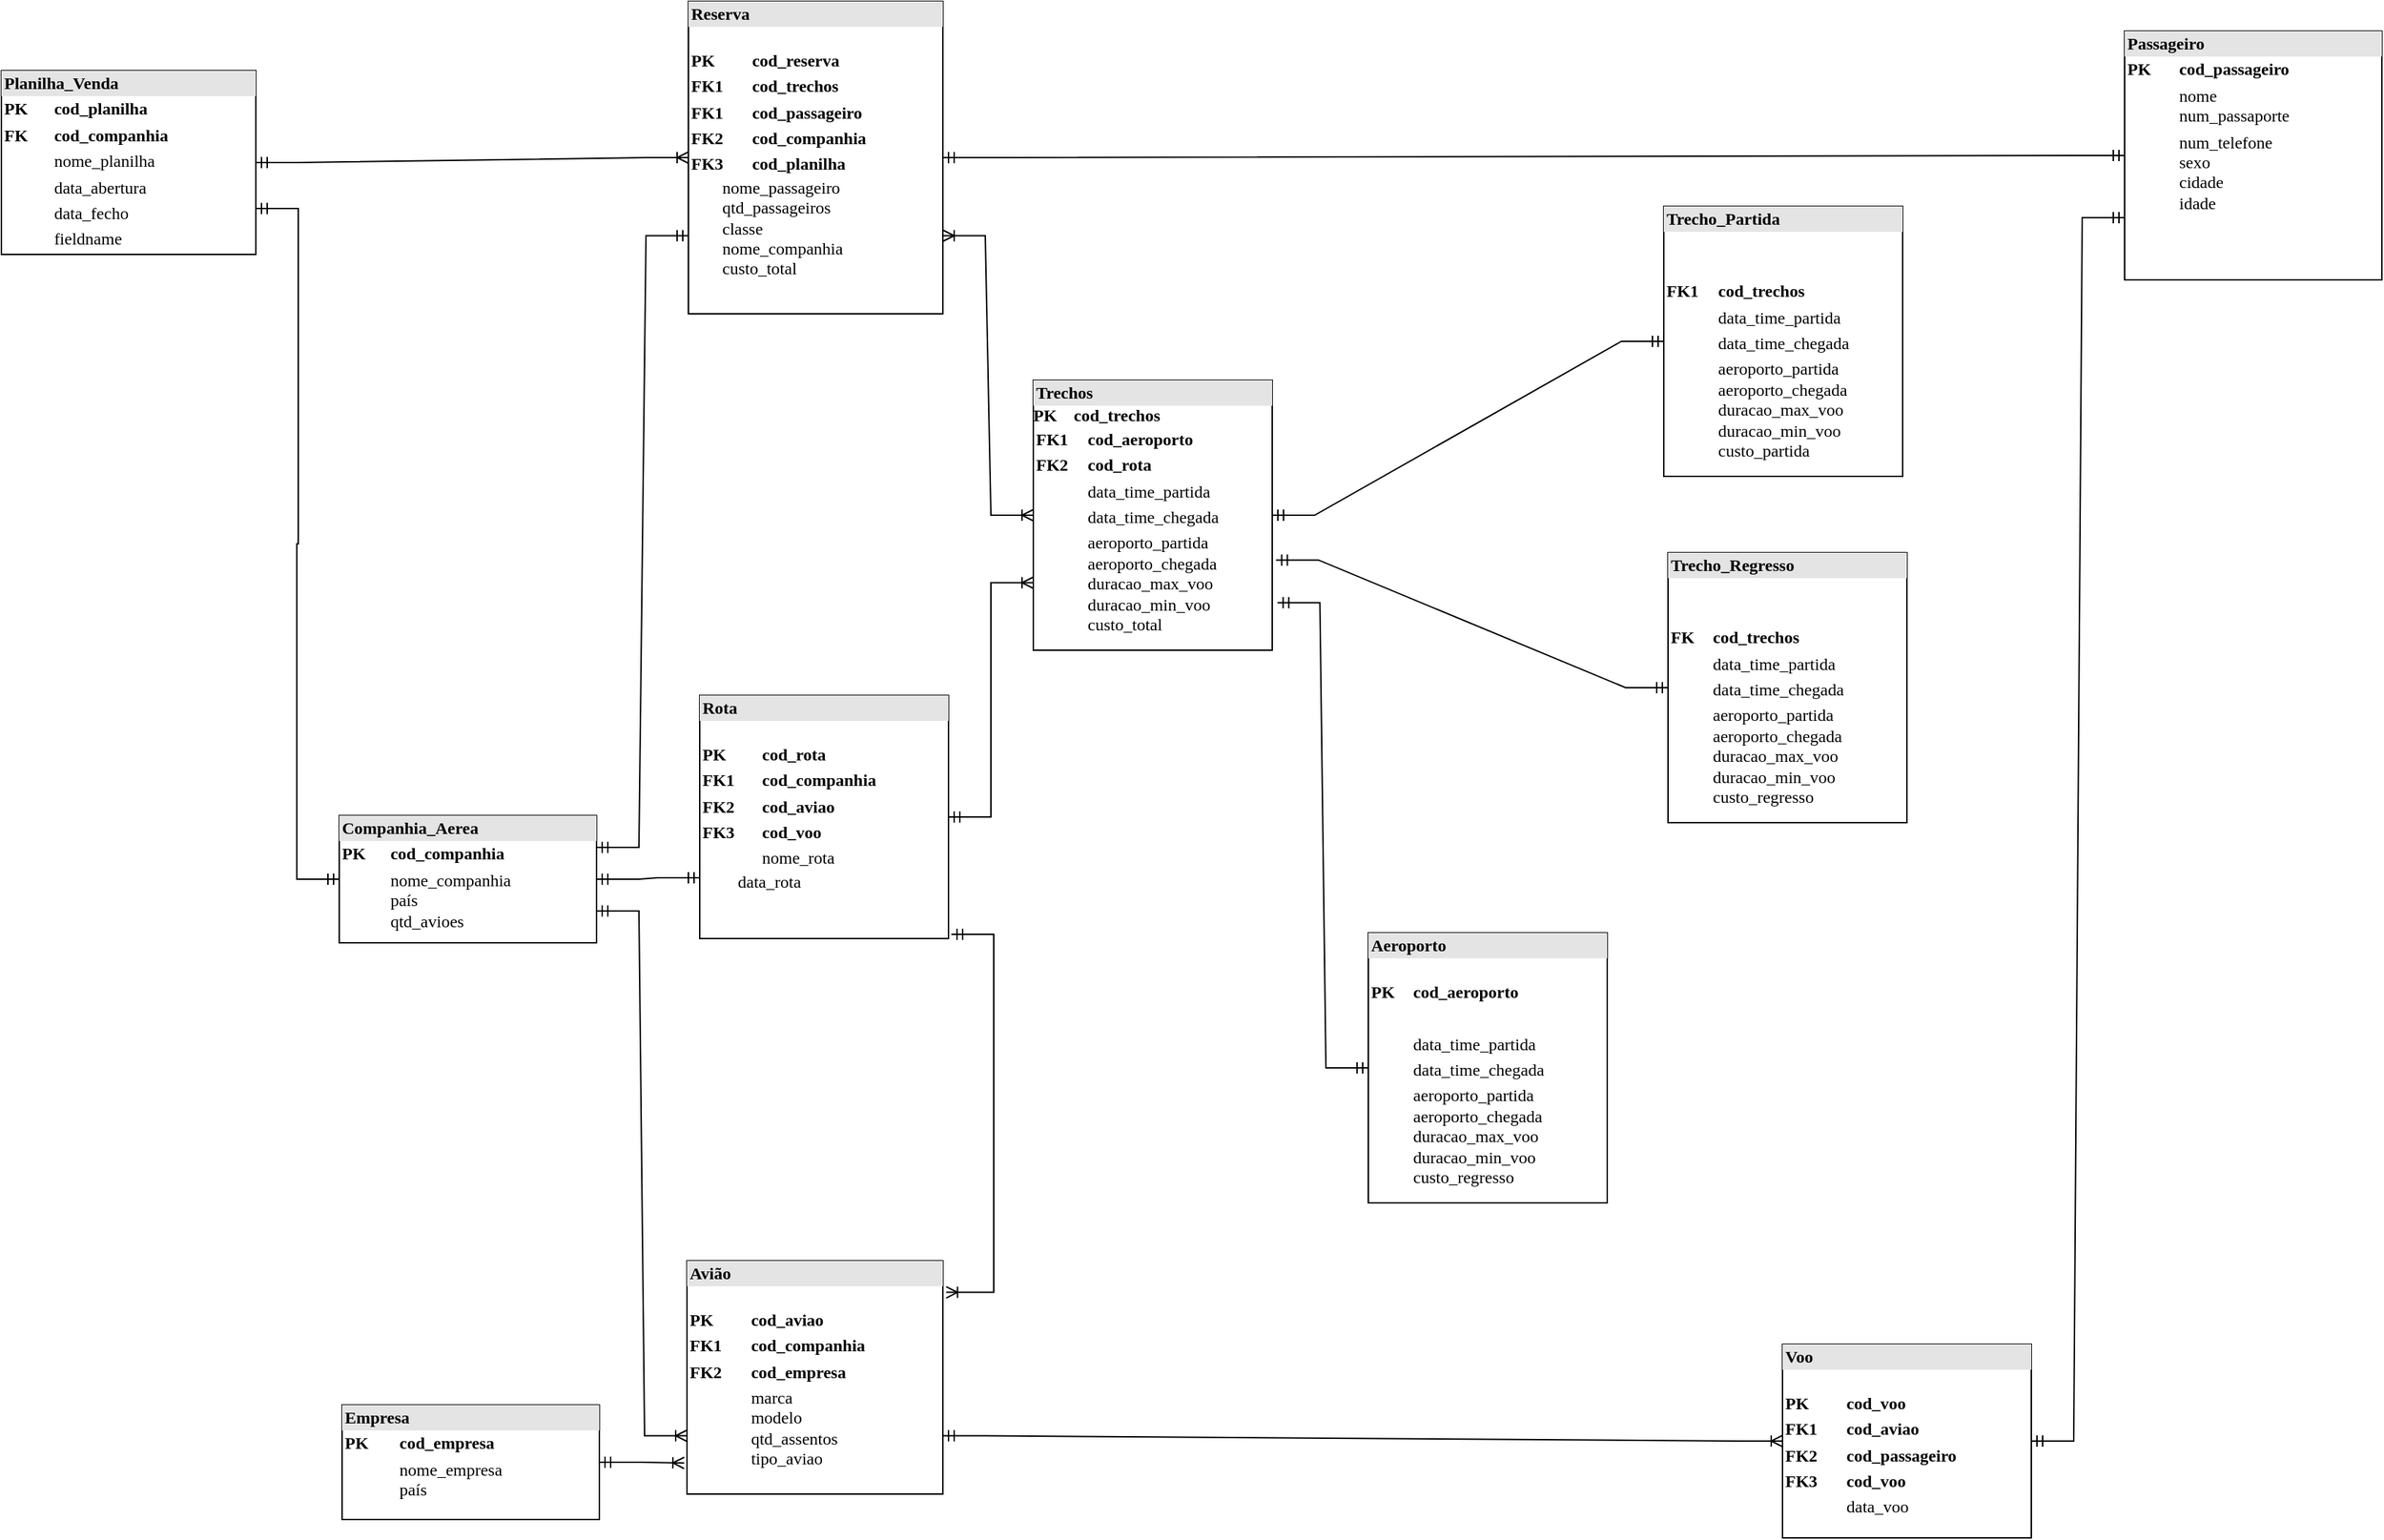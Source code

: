 <mxfile version="20.8.18" type="github">
  <diagram name="Page-1" id="2ca16b54-16f6-2749-3443-fa8db7711227">
    <mxGraphModel dx="3250" dy="1152" grid="0" gridSize="10" guides="1" tooltips="1" connect="1" arrows="1" fold="1" page="1" pageScale="1" pageWidth="1100" pageHeight="850" background="none" math="0" shadow="0">
      <root>
        <mxCell id="0" />
        <mxCell id="1" parent="0" />
        <mxCell id="2ed32ef02a7f4228-12" value="&lt;div style=&quot;box-sizing: border-box ; width: 100% ; background: #e4e4e4 ; padding: 2px&quot;&gt;&lt;b&gt;Planilha_Venda&lt;/b&gt;&lt;/div&gt;&lt;table style=&quot;width: 100% ; font-size: 1em&quot; cellpadding=&quot;2&quot; cellspacing=&quot;0&quot;&gt;&lt;tbody&gt;&lt;tr&gt;&lt;td&gt;&lt;b&gt;PK&lt;/b&gt;&lt;/td&gt;&lt;td&gt;&lt;b&gt;cod_planilha&lt;/b&gt;&lt;/td&gt;&lt;/tr&gt;&lt;tr&gt;&lt;td&gt;&lt;b&gt;FK&lt;/b&gt;&lt;/td&gt;&lt;td&gt;&lt;b&gt;cod_companhia&lt;/b&gt;&lt;/td&gt;&lt;/tr&gt;&lt;tr&gt;&lt;td&gt;&lt;/td&gt;&lt;td&gt;nome_planilha&lt;/td&gt;&lt;/tr&gt;&lt;tr&gt;&lt;td&gt;&lt;br&gt;&lt;/td&gt;&lt;td&gt;data_abertura&lt;/td&gt;&lt;/tr&gt;&lt;tr&gt;&lt;td&gt;&lt;br&gt;&lt;/td&gt;&lt;td&gt;data_fecho&lt;/td&gt;&lt;/tr&gt;&lt;tr&gt;&lt;td&gt;&lt;br&gt;&lt;/td&gt;&lt;td&gt;fieldname&lt;br&gt;&lt;/td&gt;&lt;/tr&gt;&lt;/tbody&gt;&lt;/table&gt;" style="verticalAlign=top;align=left;overflow=fill;html=1;rounded=0;shadow=0;comic=0;labelBackgroundColor=none;strokeWidth=1;fontFamily=Verdana;fontSize=12" parent="1" vertex="1">
          <mxGeometry x="-710" y="212" width="180" height="130" as="geometry" />
        </mxCell>
        <mxCell id="DgVWUGRoaU3tuhvogsSI-14" value="&lt;div style=&quot;box-sizing: border-box ; width: 100% ; background: #e4e4e4 ; padding: 2px&quot;&gt;&lt;b&gt;Reserva&lt;/b&gt;&lt;/div&gt;&lt;br&gt;&lt;table style=&quot;width: 100% ; font-size: 1em&quot; cellpadding=&quot;2&quot; cellspacing=&quot;0&quot;&gt;&lt;tbody&gt;&lt;tr&gt;&lt;td&gt;&lt;b&gt;PK&lt;/b&gt;&lt;/td&gt;&lt;td&gt;&lt;b&gt;cod_reserva&lt;br&gt;&lt;/b&gt;&lt;/td&gt;&lt;/tr&gt;&lt;tr&gt;&lt;td&gt;&lt;b&gt;FK1&lt;/b&gt;&lt;/td&gt;&lt;td&gt;&lt;b&gt;cod_trechos&lt;/b&gt;&lt;/td&gt;&lt;/tr&gt;&lt;tr&gt;&lt;td&gt;&lt;b&gt;FK1&lt;/b&gt;&lt;/td&gt;&lt;td&gt;&lt;b&gt;cod_passageiro&lt;/b&gt;&lt;/td&gt;&lt;/tr&gt;&lt;tr&gt;&lt;td&gt;&lt;b&gt;FK2&lt;/b&gt;&lt;/td&gt;&lt;td&gt;&lt;b&gt;cod_companhia&lt;/b&gt;&lt;/td&gt;&lt;/tr&gt;&lt;tr&gt;&lt;td&gt;&lt;b&gt;FK3&lt;/b&gt;&lt;/td&gt;&lt;td&gt;&lt;b&gt;cod_planilha&lt;br&gt;&lt;/b&gt;&lt;/td&gt;&lt;/tr&gt;&lt;/tbody&gt;&lt;/table&gt;&amp;nbsp; &amp;nbsp; &amp;nbsp; &amp;nbsp; nome_passageiro&lt;br&gt;&amp;nbsp; &amp;nbsp; &amp;nbsp; &amp;nbsp; qtd_passageiros&lt;br&gt;&amp;nbsp; &amp;nbsp; &amp;nbsp; &amp;nbsp; classe&lt;br&gt;&amp;nbsp; &amp;nbsp; &amp;nbsp; &amp;nbsp; nome_companhia&lt;br&gt;&amp;nbsp; &amp;nbsp; &amp;nbsp; &amp;nbsp; custo_total&lt;br&gt;&amp;nbsp; &amp;nbsp; &amp;nbsp; &amp;nbsp;&amp;nbsp;" style="verticalAlign=top;align=left;overflow=fill;html=1;rounded=0;shadow=0;comic=0;labelBackgroundColor=none;strokeWidth=1;fontFamily=Verdana;fontSize=12" vertex="1" parent="1">
          <mxGeometry x="-224" y="163" width="180" height="221" as="geometry" />
        </mxCell>
        <mxCell id="DgVWUGRoaU3tuhvogsSI-17" value="" style="edgeStyle=entityRelationEdgeStyle;fontSize=12;html=1;endArrow=ERoneToMany;startArrow=ERmandOne;rounded=0;exitX=1;exitY=0.5;exitDx=0;exitDy=0;entryX=0;entryY=0.5;entryDx=0;entryDy=0;" edge="1" parent="1" source="2ed32ef02a7f4228-12" target="DgVWUGRoaU3tuhvogsSI-14">
          <mxGeometry width="100" height="100" relative="1" as="geometry">
            <mxPoint x="-299" y="445" as="sourcePoint" />
            <mxPoint x="-199" y="345" as="targetPoint" />
          </mxGeometry>
        </mxCell>
        <mxCell id="DgVWUGRoaU3tuhvogsSI-18" value="&lt;div style=&quot;box-sizing: border-box ; width: 100% ; background: #e4e4e4 ; padding: 2px&quot;&gt;&lt;b&gt;Passageiro&lt;/b&gt;&lt;/div&gt;&lt;table style=&quot;width: 100% ; font-size: 1em&quot; cellpadding=&quot;2&quot; cellspacing=&quot;0&quot;&gt;&lt;tbody&gt;&lt;tr&gt;&lt;td&gt;&lt;b&gt;PK&lt;/b&gt;&lt;/td&gt;&lt;td&gt;&lt;b&gt;cod_passageiro&lt;/b&gt;&lt;/td&gt;&lt;/tr&gt;&lt;tr&gt;&lt;td&gt;&lt;/td&gt;&lt;td&gt;nome&lt;br&gt;num_passaporte&lt;/td&gt;&lt;/tr&gt;&lt;tr&gt;&lt;td&gt;&lt;span style=&quot;white-space: pre;&quot;&gt;	&lt;/span&gt;&lt;/td&gt;&lt;td&gt;num_telefone&lt;br&gt;sexo&lt;br&gt;cidade&lt;br&gt;idade&lt;/td&gt;&lt;/tr&gt;&lt;/tbody&gt;&lt;/table&gt;" style="verticalAlign=top;align=left;overflow=fill;html=1;rounded=0;shadow=0;comic=0;labelBackgroundColor=none;strokeWidth=1;fontFamily=Verdana;fontSize=12" vertex="1" parent="1">
          <mxGeometry x="792" y="184" width="182" height="176" as="geometry" />
        </mxCell>
        <mxCell id="DgVWUGRoaU3tuhvogsSI-19" value="" style="edgeStyle=entityRelationEdgeStyle;fontSize=12;html=1;endArrow=ERmandOne;startArrow=ERmandOne;rounded=0;entryX=0;entryY=0.5;entryDx=0;entryDy=0;exitX=1;exitY=0.5;exitDx=0;exitDy=0;" edge="1" parent="1" source="DgVWUGRoaU3tuhvogsSI-14" target="DgVWUGRoaU3tuhvogsSI-18">
          <mxGeometry width="100" height="100" relative="1" as="geometry">
            <mxPoint x="48" y="305" as="sourcePoint" />
            <mxPoint x="203" y="356" as="targetPoint" />
          </mxGeometry>
        </mxCell>
        <mxCell id="DgVWUGRoaU3tuhvogsSI-23" value="&lt;div style=&quot;box-sizing: border-box ; width: 100% ; background: #e4e4e4 ; padding: 2px&quot;&gt;&lt;b&gt;Companhia_Aerea&lt;/b&gt;&lt;/div&gt;&lt;table style=&quot;width: 100% ; font-size: 1em&quot; cellpadding=&quot;2&quot; cellspacing=&quot;0&quot;&gt;&lt;tbody&gt;&lt;tr&gt;&lt;td&gt;&lt;b&gt;PK&lt;/b&gt;&lt;/td&gt;&lt;td&gt;&lt;b&gt;cod_companhia&lt;/b&gt;&lt;/td&gt;&lt;/tr&gt;&lt;tr&gt;&lt;td&gt;&lt;/td&gt;&lt;td&gt;nome_companhia&lt;br&gt;país&lt;br&gt;qtd_avioes&lt;/td&gt;&lt;/tr&gt;&lt;tr&gt;&lt;td&gt;&lt;span style=&quot;white-space: pre;&quot;&gt;	&lt;/span&gt;&lt;/td&gt;&lt;td&gt;&lt;br&gt;&lt;/td&gt;&lt;/tr&gt;&lt;/tbody&gt;&lt;/table&gt;" style="verticalAlign=top;align=left;overflow=fill;html=1;rounded=0;shadow=0;comic=0;labelBackgroundColor=none;strokeWidth=1;fontFamily=Verdana;fontSize=12" vertex="1" parent="1">
          <mxGeometry x="-471" y="739" width="182" height="90" as="geometry" />
        </mxCell>
        <mxCell id="DgVWUGRoaU3tuhvogsSI-25" value="" style="edgeStyle=entityRelationEdgeStyle;fontSize=12;html=1;endArrow=ERmandOne;startArrow=ERmandOne;rounded=0;exitX=1;exitY=0.25;exitDx=0;exitDy=0;entryX=0;entryY=0.75;entryDx=0;entryDy=0;" edge="1" parent="1" source="DgVWUGRoaU3tuhvogsSI-23" target="DgVWUGRoaU3tuhvogsSI-14">
          <mxGeometry width="100" height="100" relative="1" as="geometry">
            <mxPoint x="-274.91" y="720.5" as="sourcePoint" />
            <mxPoint x="-252.91" y="497.614" as="targetPoint" />
          </mxGeometry>
        </mxCell>
        <mxCell id="DgVWUGRoaU3tuhvogsSI-27" value="" style="edgeStyle=entityRelationEdgeStyle;fontSize=12;html=1;endArrow=ERmandOne;startArrow=ERmandOne;rounded=0;exitX=1;exitY=0.5;exitDx=0;exitDy=0;entryX=0;entryY=0.75;entryDx=0;entryDy=0;" edge="1" parent="1" source="DgVWUGRoaU3tuhvogsSI-23" target="DgVWUGRoaU3tuhvogsSI-50">
          <mxGeometry width="100" height="100" relative="1" as="geometry">
            <mxPoint x="-316.91" y="770.5" as="sourcePoint" />
            <mxPoint x="-204" y="713" as="targetPoint" />
          </mxGeometry>
        </mxCell>
        <mxCell id="DgVWUGRoaU3tuhvogsSI-28" value="&lt;div style=&quot;box-sizing: border-box ; width: 100% ; background: #e4e4e4 ; padding: 2px&quot;&gt;&lt;b&gt;Avião&lt;/b&gt;&lt;/div&gt;&lt;br&gt;&lt;table style=&quot;width: 100% ; font-size: 1em&quot; cellpadding=&quot;2&quot; cellspacing=&quot;0&quot;&gt;&lt;tbody&gt;&lt;tr&gt;&lt;td&gt;&lt;b&gt;PK&lt;/b&gt;&lt;/td&gt;&lt;td&gt;&lt;b&gt;cod_aviao&lt;br&gt;&lt;/b&gt;&lt;/td&gt;&lt;/tr&gt;&lt;tr&gt;&lt;td&gt;&lt;b&gt;FK1&lt;/b&gt;&lt;/td&gt;&lt;td&gt;&lt;b&gt;cod_companhia&lt;/b&gt;&lt;/td&gt;&lt;/tr&gt;&lt;tr&gt;&lt;td&gt;&lt;b&gt;FK2&lt;/b&gt;&lt;/td&gt;&lt;td&gt;&lt;b&gt;cod_empresa&lt;/b&gt;&lt;/td&gt;&lt;/tr&gt;&lt;tr&gt;&lt;td&gt;&lt;br&gt;&lt;/td&gt;&lt;td&gt;marca&lt;br&gt;modelo&lt;br&gt;qtd_assentos&lt;br&gt;tipo_aviao&lt;/td&gt;&lt;/tr&gt;&lt;tr&gt;&lt;td&gt;&lt;/td&gt;&lt;td&gt;&lt;br&gt;&lt;/td&gt;&lt;/tr&gt;&lt;/tbody&gt;&lt;/table&gt;&lt;br&gt;&amp;nbsp; &amp;nbsp; &amp;nbsp; &amp;nbsp;&amp;nbsp;" style="verticalAlign=top;align=left;overflow=fill;html=1;rounded=0;shadow=0;comic=0;labelBackgroundColor=none;strokeWidth=1;fontFamily=Verdana;fontSize=12" vertex="1" parent="1">
          <mxGeometry x="-225" y="1054" width="181" height="165" as="geometry" />
        </mxCell>
        <mxCell id="DgVWUGRoaU3tuhvogsSI-29" value="" style="edgeStyle=entityRelationEdgeStyle;fontSize=12;html=1;endArrow=ERoneToMany;startArrow=ERmandOne;rounded=0;entryX=0;entryY=0.75;entryDx=0;entryDy=0;exitX=1;exitY=0.75;exitDx=0;exitDy=0;" edge="1" parent="1" source="DgVWUGRoaU3tuhvogsSI-23" target="DgVWUGRoaU3tuhvogsSI-28">
          <mxGeometry width="100" height="100" relative="1" as="geometry">
            <mxPoint x="-320.91" y="806.5" as="sourcePoint" />
            <mxPoint x="-205.91" y="672.5" as="targetPoint" />
          </mxGeometry>
        </mxCell>
        <mxCell id="DgVWUGRoaU3tuhvogsSI-33" value="&lt;div style=&quot;box-sizing: border-box ; width: 100% ; background: #e4e4e4 ; padding: 2px&quot;&gt;&lt;b&gt;Voo&lt;/b&gt;&lt;/div&gt;&lt;br&gt;&lt;table style=&quot;width: 100% ; font-size: 1em&quot; cellpadding=&quot;2&quot; cellspacing=&quot;0&quot;&gt;&lt;tbody&gt;&lt;tr&gt;&lt;td&gt;&lt;b&gt;PK&lt;/b&gt;&lt;/td&gt;&lt;td&gt;&lt;b&gt;cod_voo&lt;br&gt;&lt;/b&gt;&lt;/td&gt;&lt;/tr&gt;&lt;tr&gt;&lt;td&gt;&lt;b&gt;FK1&lt;/b&gt;&lt;/td&gt;&lt;td&gt;&lt;b&gt;cod_aviao&lt;br&gt;&lt;/b&gt;&lt;/td&gt;&lt;/tr&gt;&lt;tr&gt;&lt;td&gt;&lt;b&gt;FK2&lt;/b&gt;&lt;/td&gt;&lt;td&gt;&lt;b&gt;cod_passageiro&lt;/b&gt;&lt;/td&gt;&lt;/tr&gt;&lt;tr&gt;&lt;td&gt;&lt;b&gt;FK3&lt;/b&gt;&lt;/td&gt;&lt;td&gt;&lt;b&gt;cod_voo&lt;/b&gt;&lt;/td&gt;&lt;/tr&gt;&lt;tr&gt;&lt;td&gt;&lt;/td&gt;&lt;td&gt;data_voo&lt;br&gt;&lt;/td&gt;&lt;/tr&gt;&lt;/tbody&gt;&lt;/table&gt;&amp;nbsp; &amp;nbsp; &amp;nbsp; &amp;nbsp; &amp;nbsp;&lt;br&gt;&amp;nbsp; &amp;nbsp; &amp;nbsp; &amp;nbsp;&amp;nbsp;" style="verticalAlign=top;align=left;overflow=fill;html=1;rounded=0;shadow=0;comic=0;labelBackgroundColor=none;strokeWidth=1;fontFamily=Verdana;fontSize=12" vertex="1" parent="1">
          <mxGeometry x="550" y="1113" width="176" height="137" as="geometry" />
        </mxCell>
        <mxCell id="DgVWUGRoaU3tuhvogsSI-34" value="" style="edgeStyle=entityRelationEdgeStyle;fontSize=12;html=1;endArrow=ERmandOne;startArrow=ERmandOne;rounded=0;exitX=1;exitY=0.5;exitDx=0;exitDy=0;entryX=0;entryY=0.75;entryDx=0;entryDy=0;" edge="1" parent="1" source="DgVWUGRoaU3tuhvogsSI-33" target="DgVWUGRoaU3tuhvogsSI-18">
          <mxGeometry width="100" height="100" relative="1" as="geometry">
            <mxPoint x="194.09" y="542.5" as="sourcePoint" />
            <mxPoint x="510" y="465" as="targetPoint" />
          </mxGeometry>
        </mxCell>
        <mxCell id="DgVWUGRoaU3tuhvogsSI-35" value="" style="edgeStyle=entityRelationEdgeStyle;fontSize=12;html=1;endArrow=ERoneToMany;startArrow=ERmandOne;rounded=0;exitX=1;exitY=0.75;exitDx=0;exitDy=0;" edge="1" parent="1" source="DgVWUGRoaU3tuhvogsSI-28" target="DgVWUGRoaU3tuhvogsSI-33">
          <mxGeometry width="100" height="100" relative="1" as="geometry">
            <mxPoint x="75.09" y="760.5" as="sourcePoint" />
            <mxPoint x="175.09" y="660.5" as="targetPoint" />
          </mxGeometry>
        </mxCell>
        <mxCell id="DgVWUGRoaU3tuhvogsSI-37" value="&lt;div style=&quot;box-sizing: border-box ; width: 100% ; background: #e4e4e4 ; padding: 2px&quot;&gt;&lt;b&gt;Empresa&lt;/b&gt;&lt;/div&gt;&lt;table style=&quot;width: 100% ; font-size: 1em&quot; cellpadding=&quot;2&quot; cellspacing=&quot;0&quot;&gt;&lt;tbody&gt;&lt;tr&gt;&lt;td&gt;&lt;b&gt;PK&lt;/b&gt;&lt;/td&gt;&lt;td&gt;&lt;b&gt;cod_empresa&lt;/b&gt;&lt;/td&gt;&lt;/tr&gt;&lt;tr&gt;&lt;td&gt;&lt;/td&gt;&lt;td&gt;nome_empresa&lt;br&gt;país&lt;br&gt;&lt;/td&gt;&lt;/tr&gt;&lt;tr&gt;&lt;td&gt;&lt;span style=&quot;white-space: pre;&quot;&gt;	&lt;/span&gt;&lt;/td&gt;&lt;td&gt;&lt;br&gt;&lt;/td&gt;&lt;/tr&gt;&lt;/tbody&gt;&lt;/table&gt;" style="verticalAlign=top;align=left;overflow=fill;html=1;rounded=0;shadow=0;comic=0;labelBackgroundColor=none;strokeWidth=1;fontFamily=Verdana;fontSize=12" vertex="1" parent="1">
          <mxGeometry x="-469" y="1156" width="182" height="81" as="geometry" />
        </mxCell>
        <mxCell id="DgVWUGRoaU3tuhvogsSI-39" value="" style="edgeStyle=entityRelationEdgeStyle;fontSize=12;html=1;endArrow=ERoneToMany;startArrow=ERmandOne;rounded=0;exitX=1;exitY=0.5;exitDx=0;exitDy=0;" edge="1" parent="1" source="DgVWUGRoaU3tuhvogsSI-37">
          <mxGeometry width="100" height="100" relative="1" as="geometry">
            <mxPoint x="351.09" y="958.5" as="sourcePoint" />
            <mxPoint x="-227" y="1197" as="targetPoint" />
          </mxGeometry>
        </mxCell>
        <mxCell id="DgVWUGRoaU3tuhvogsSI-40" value="&lt;div style=&quot;box-sizing: border-box ; width: 100% ; background: #e4e4e4 ; padding: 2px&quot;&gt;&lt;b&gt;Trecho_Partida&lt;/b&gt;&lt;/div&gt;&lt;br&gt;&lt;table style=&quot;width: 100% ; font-size: 1em&quot; cellpadding=&quot;2&quot; cellspacing=&quot;0&quot;&gt;&lt;tbody&gt;&lt;tr&gt;&lt;td&gt;&lt;br&gt;&lt;/td&gt;&lt;td&gt;&lt;br&gt;&lt;/td&gt;&lt;/tr&gt;&lt;tr&gt;&lt;td&gt;&lt;b&gt;FK1&lt;/b&gt;&lt;/td&gt;&lt;td&gt;&lt;b&gt;cod_trechos&lt;br&gt;&lt;/b&gt;&lt;/td&gt;&lt;/tr&gt;&lt;tr&gt;&lt;td&gt;&lt;br&gt;&lt;/td&gt;&lt;td&gt;data_time_partida&lt;/td&gt;&lt;/tr&gt;&lt;tr&gt;&lt;td&gt;&lt;br&gt;&lt;/td&gt;&lt;td&gt;data_time_chegada&lt;/td&gt;&lt;/tr&gt;&lt;tr&gt;&lt;td&gt;&lt;/td&gt;&lt;td&gt;aeroporto_partida&lt;br&gt;aeroporto_chegada&lt;br&gt;duracao_max_voo&lt;br&gt;duracao_min_voo&lt;br&gt;custo_partida&lt;br&gt;&lt;/td&gt;&lt;/tr&gt;&lt;/tbody&gt;&lt;/table&gt;&amp;nbsp; &amp;nbsp; &amp;nbsp; &amp;nbsp; &amp;nbsp;&lt;br&gt;&amp;nbsp; &amp;nbsp; &amp;nbsp; &amp;nbsp;&amp;nbsp;" style="verticalAlign=top;align=left;overflow=fill;html=1;rounded=0;shadow=0;comic=0;labelBackgroundColor=none;strokeWidth=1;fontFamily=Verdana;fontSize=12" vertex="1" parent="1">
          <mxGeometry x="466" y="308" width="169" height="191" as="geometry" />
        </mxCell>
        <mxCell id="DgVWUGRoaU3tuhvogsSI-42" value="&lt;div style=&quot;box-sizing: border-box ; width: 100% ; background: #e4e4e4 ; padding: 2px&quot;&gt;&lt;b&gt;Trecho_Regresso&lt;/b&gt;&lt;/div&gt;&lt;br&gt;&lt;table style=&quot;width: 100% ; font-size: 1em&quot; cellpadding=&quot;2&quot; cellspacing=&quot;0&quot;&gt;&lt;tbody&gt;&lt;tr&gt;&lt;td&gt;&lt;/td&gt;&lt;td&gt;&lt;br&gt;&lt;/td&gt;&lt;/tr&gt;&lt;tr&gt;&lt;td&gt;&lt;b&gt;FK&lt;/b&gt;&lt;/td&gt;&lt;td&gt;&lt;b&gt;cod_trechos&lt;br&gt;&lt;/b&gt;&lt;/td&gt;&lt;/tr&gt;&lt;tr&gt;&lt;td&gt;&lt;br&gt;&lt;/td&gt;&lt;td&gt;data_time_partida&lt;/td&gt;&lt;/tr&gt;&lt;tr&gt;&lt;td&gt;&lt;br&gt;&lt;/td&gt;&lt;td&gt;data_time_chegada&lt;/td&gt;&lt;/tr&gt;&lt;tr&gt;&lt;td&gt;&lt;/td&gt;&lt;td&gt;aeroporto_partida&lt;br&gt;aeroporto_chegada&lt;br&gt;duracao_max_voo&lt;br&gt;duracao_min_voo&lt;br&gt;custo_regresso&lt;br&gt;&lt;/td&gt;&lt;/tr&gt;&lt;/tbody&gt;&lt;/table&gt;&amp;nbsp; &amp;nbsp; &amp;nbsp; &amp;nbsp; &amp;nbsp;&lt;br&gt;&amp;nbsp; &amp;nbsp; &amp;nbsp; &amp;nbsp;&amp;nbsp;" style="verticalAlign=top;align=left;overflow=fill;html=1;rounded=0;shadow=0;comic=0;labelBackgroundColor=none;strokeWidth=1;fontFamily=Verdana;fontSize=12" vertex="1" parent="1">
          <mxGeometry x="469" y="553" width="169" height="191" as="geometry" />
        </mxCell>
        <mxCell id="DgVWUGRoaU3tuhvogsSI-45" value="&lt;div style=&quot;box-sizing: border-box ; width: 100% ; background: #e4e4e4 ; padding: 2px&quot;&gt;&lt;b&gt;Aeroporto&lt;/b&gt;&lt;/div&gt;&lt;br&gt;&lt;table style=&quot;width: 100% ; font-size: 1em&quot; cellpadding=&quot;2&quot; cellspacing=&quot;0&quot;&gt;&lt;tbody&gt;&lt;tr&gt;&lt;td&gt;&lt;b&gt;PK&lt;/b&gt;&lt;/td&gt;&lt;td&gt;&lt;b&gt;cod_aeroporto&lt;/b&gt;&lt;/td&gt;&lt;/tr&gt;&lt;tr&gt;&lt;td&gt;&lt;br&gt;&lt;/td&gt;&lt;td&gt;&lt;b&gt;&lt;br&gt;&lt;/b&gt;&lt;/td&gt;&lt;/tr&gt;&lt;tr&gt;&lt;td&gt;&lt;br&gt;&lt;/td&gt;&lt;td&gt;data_time_partida&lt;/td&gt;&lt;/tr&gt;&lt;tr&gt;&lt;td&gt;&lt;br&gt;&lt;/td&gt;&lt;td&gt;data_time_chegada&lt;/td&gt;&lt;/tr&gt;&lt;tr&gt;&lt;td&gt;&lt;/td&gt;&lt;td&gt;aeroporto_partida&lt;br&gt;aeroporto_chegada&lt;br&gt;duracao_max_voo&lt;br&gt;duracao_min_voo&lt;br&gt;custo_regresso&lt;br&gt;&lt;/td&gt;&lt;/tr&gt;&lt;/tbody&gt;&lt;/table&gt;&amp;nbsp; &amp;nbsp; &amp;nbsp; &amp;nbsp; &amp;nbsp;&lt;br&gt;&amp;nbsp; &amp;nbsp; &amp;nbsp; &amp;nbsp;&amp;nbsp;" style="verticalAlign=top;align=left;overflow=fill;html=1;rounded=0;shadow=0;comic=0;labelBackgroundColor=none;strokeWidth=1;fontFamily=Verdana;fontSize=12" vertex="1" parent="1">
          <mxGeometry x="257" y="822" width="169" height="191" as="geometry" />
        </mxCell>
        <mxCell id="DgVWUGRoaU3tuhvogsSI-49" value="" style="edgeStyle=entityRelationEdgeStyle;fontSize=12;html=1;endArrow=ERmandOne;startArrow=ERmandOne;rounded=0;entryX=0;entryY=0.5;entryDx=0;entryDy=0;exitX=1;exitY=0.75;exitDx=0;exitDy=0;" edge="1" parent="1" source="2ed32ef02a7f4228-12" target="DgVWUGRoaU3tuhvogsSI-23">
          <mxGeometry width="100" height="100" relative="1" as="geometry">
            <mxPoint x="-554.91" y="455" as="sourcePoint" />
            <mxPoint x="-443.91" y="505.5" as="targetPoint" />
          </mxGeometry>
        </mxCell>
        <mxCell id="DgVWUGRoaU3tuhvogsSI-50" value="&lt;div style=&quot;box-sizing: border-box ; width: 100% ; background: #e4e4e4 ; padding: 2px&quot;&gt;&lt;b&gt;Rota&lt;/b&gt;&lt;/div&gt;&lt;br&gt;&lt;table style=&quot;width: 100% ; font-size: 1em&quot; cellpadding=&quot;2&quot; cellspacing=&quot;0&quot;&gt;&lt;tbody&gt;&lt;tr&gt;&lt;td&gt;&lt;b&gt;PK&lt;/b&gt;&lt;/td&gt;&lt;td&gt;&lt;b&gt;cod_rota&lt;br&gt;&lt;/b&gt;&lt;/td&gt;&lt;/tr&gt;&lt;tr&gt;&lt;td&gt;&lt;b&gt;FK1&lt;/b&gt;&lt;/td&gt;&lt;td&gt;&lt;b&gt;cod_companhia&lt;br&gt;&lt;/b&gt;&lt;/td&gt;&lt;/tr&gt;&lt;tr&gt;&lt;td&gt;&lt;b&gt;FK2&lt;/b&gt;&lt;/td&gt;&lt;td&gt;&lt;b&gt;cod_aviao&lt;/b&gt;&lt;/td&gt;&lt;/tr&gt;&lt;tr&gt;&lt;td&gt;&lt;b&gt;FK3&lt;/b&gt;&lt;/td&gt;&lt;td&gt;&lt;b&gt;cod_voo&lt;/b&gt;&lt;/td&gt;&lt;/tr&gt;&lt;tr&gt;&lt;td&gt;&lt;/td&gt;&lt;td&gt;nome_rota&lt;/td&gt;&lt;/tr&gt;&lt;/tbody&gt;&lt;/table&gt;&amp;nbsp; &amp;nbsp; &amp;nbsp; &amp;nbsp; &amp;nbsp;data_rota&lt;br&gt;&amp;nbsp; &amp;nbsp; &amp;nbsp; &amp;nbsp;&amp;nbsp;" style="verticalAlign=top;align=left;overflow=fill;html=1;rounded=0;shadow=0;comic=0;labelBackgroundColor=none;strokeWidth=1;fontFamily=Verdana;fontSize=12" vertex="1" parent="1">
          <mxGeometry x="-216" y="654" width="176" height="172" as="geometry" />
        </mxCell>
        <mxCell id="DgVWUGRoaU3tuhvogsSI-52" value="&lt;div style=&quot;box-sizing: border-box ; width: 100% ; background: #e4e4e4 ; padding: 2px&quot;&gt;&lt;b&gt;Trechos&lt;/b&gt;&lt;/div&gt;&lt;b&gt;PK&lt;/b&gt;&amp;nbsp; &amp;nbsp; &lt;b&gt;cod_trechos&lt;/b&gt;&lt;br&gt;&lt;table style=&quot;width: 100% ; font-size: 1em&quot; cellpadding=&quot;2&quot; cellspacing=&quot;0&quot;&gt;&lt;tbody&gt;&lt;tr&gt;&lt;td&gt;&lt;b&gt;FK1&lt;/b&gt;&lt;/td&gt;&lt;td&gt;&lt;b&gt;cod_aeroporto&lt;/b&gt;&lt;/td&gt;&lt;/tr&gt;&lt;tr&gt;&lt;td&gt;&lt;b&gt;FK2&lt;/b&gt;&lt;/td&gt;&lt;td&gt;&lt;b&gt;cod_rota&lt;br&gt;&lt;/b&gt;&lt;/td&gt;&lt;/tr&gt;&lt;tr&gt;&lt;td&gt;&lt;br&gt;&lt;/td&gt;&lt;td&gt;data_time_partida&lt;/td&gt;&lt;/tr&gt;&lt;tr&gt;&lt;td&gt;&lt;br&gt;&lt;/td&gt;&lt;td&gt;data_time_chegada&lt;/td&gt;&lt;/tr&gt;&lt;tr&gt;&lt;td&gt;&lt;/td&gt;&lt;td&gt;aeroporto_partida&lt;br&gt;aeroporto_chegada&lt;br&gt;duracao_max_voo&lt;br&gt;duracao_min_voo&lt;br&gt;custo_total&lt;br&gt;&lt;/td&gt;&lt;/tr&gt;&lt;/tbody&gt;&lt;/table&gt;&amp;nbsp; &amp;nbsp; &amp;nbsp; &amp;nbsp; &amp;nbsp;&lt;br&gt;&amp;nbsp; &amp;nbsp; &amp;nbsp; &amp;nbsp;&amp;nbsp;" style="verticalAlign=top;align=left;overflow=fill;html=1;rounded=0;shadow=0;comic=0;labelBackgroundColor=none;strokeWidth=1;fontFamily=Verdana;fontSize=12" vertex="1" parent="1">
          <mxGeometry x="20" y="431" width="169" height="191" as="geometry" />
        </mxCell>
        <mxCell id="DgVWUGRoaU3tuhvogsSI-53" value="" style="edgeStyle=entityRelationEdgeStyle;fontSize=12;html=1;endArrow=ERoneToMany;startArrow=ERoneToMany;rounded=0;exitX=1;exitY=0.75;exitDx=0;exitDy=0;entryX=0;entryY=0.5;entryDx=0;entryDy=0;" edge="1" parent="1" source="DgVWUGRoaU3tuhvogsSI-14" target="DgVWUGRoaU3tuhvogsSI-52">
          <mxGeometry width="100" height="100" relative="1" as="geometry">
            <mxPoint x="205" y="717" as="sourcePoint" />
            <mxPoint x="305" y="617" as="targetPoint" />
          </mxGeometry>
        </mxCell>
        <mxCell id="DgVWUGRoaU3tuhvogsSI-54" value="" style="edgeStyle=entityRelationEdgeStyle;fontSize=12;html=1;endArrow=ERoneToMany;startArrow=ERmandOne;rounded=0;entryX=1.013;entryY=0.135;entryDx=0;entryDy=0;entryPerimeter=0;" edge="1" parent="1" target="DgVWUGRoaU3tuhvogsSI-28">
          <mxGeometry width="100" height="100" relative="1" as="geometry">
            <mxPoint x="-38" y="823" as="sourcePoint" />
            <mxPoint x="171" y="778" as="targetPoint" />
          </mxGeometry>
        </mxCell>
        <mxCell id="DgVWUGRoaU3tuhvogsSI-55" value="" style="edgeStyle=entityRelationEdgeStyle;fontSize=12;html=1;endArrow=ERoneToMany;startArrow=ERmandOne;rounded=0;exitX=1;exitY=0.5;exitDx=0;exitDy=0;entryX=0;entryY=0.75;entryDx=0;entryDy=0;" edge="1" parent="1" source="DgVWUGRoaU3tuhvogsSI-50" target="DgVWUGRoaU3tuhvogsSI-52">
          <mxGeometry width="100" height="100" relative="1" as="geometry">
            <mxPoint x="204" y="766" as="sourcePoint" />
            <mxPoint x="304" y="666" as="targetPoint" />
          </mxGeometry>
        </mxCell>
        <mxCell id="DgVWUGRoaU3tuhvogsSI-56" value="" style="edgeStyle=entityRelationEdgeStyle;fontSize=12;html=1;endArrow=ERmandOne;startArrow=ERmandOne;rounded=0;entryX=0;entryY=0.5;entryDx=0;entryDy=0;exitX=1;exitY=0.5;exitDx=0;exitDy=0;" edge="1" parent="1" source="DgVWUGRoaU3tuhvogsSI-52" target="DgVWUGRoaU3tuhvogsSI-40">
          <mxGeometry width="100" height="100" relative="1" as="geometry">
            <mxPoint x="204" y="553" as="sourcePoint" />
            <mxPoint x="304" y="453" as="targetPoint" />
          </mxGeometry>
        </mxCell>
        <mxCell id="DgVWUGRoaU3tuhvogsSI-57" value="" style="edgeStyle=entityRelationEdgeStyle;fontSize=12;html=1;endArrow=ERmandOne;startArrow=ERmandOne;rounded=0;exitX=1.016;exitY=0.666;exitDx=0;exitDy=0;exitPerimeter=0;entryX=0;entryY=0.5;entryDx=0;entryDy=0;" edge="1" parent="1" source="DgVWUGRoaU3tuhvogsSI-52" target="DgVWUGRoaU3tuhvogsSI-42">
          <mxGeometry width="100" height="100" relative="1" as="geometry">
            <mxPoint x="204" y="766" as="sourcePoint" />
            <mxPoint x="304" y="666" as="targetPoint" />
          </mxGeometry>
        </mxCell>
        <mxCell id="DgVWUGRoaU3tuhvogsSI-60" value="" style="edgeStyle=entityRelationEdgeStyle;fontSize=12;html=1;endArrow=ERmandOne;startArrow=ERmandOne;rounded=0;exitX=1.022;exitY=0.824;exitDx=0;exitDy=0;exitPerimeter=0;entryX=0;entryY=0.5;entryDx=0;entryDy=0;" edge="1" parent="1" source="DgVWUGRoaU3tuhvogsSI-52" target="DgVWUGRoaU3tuhvogsSI-45">
          <mxGeometry width="100" height="100" relative="1" as="geometry">
            <mxPoint x="204" y="766" as="sourcePoint" />
            <mxPoint x="304" y="666" as="targetPoint" />
          </mxGeometry>
        </mxCell>
      </root>
    </mxGraphModel>
  </diagram>
</mxfile>
